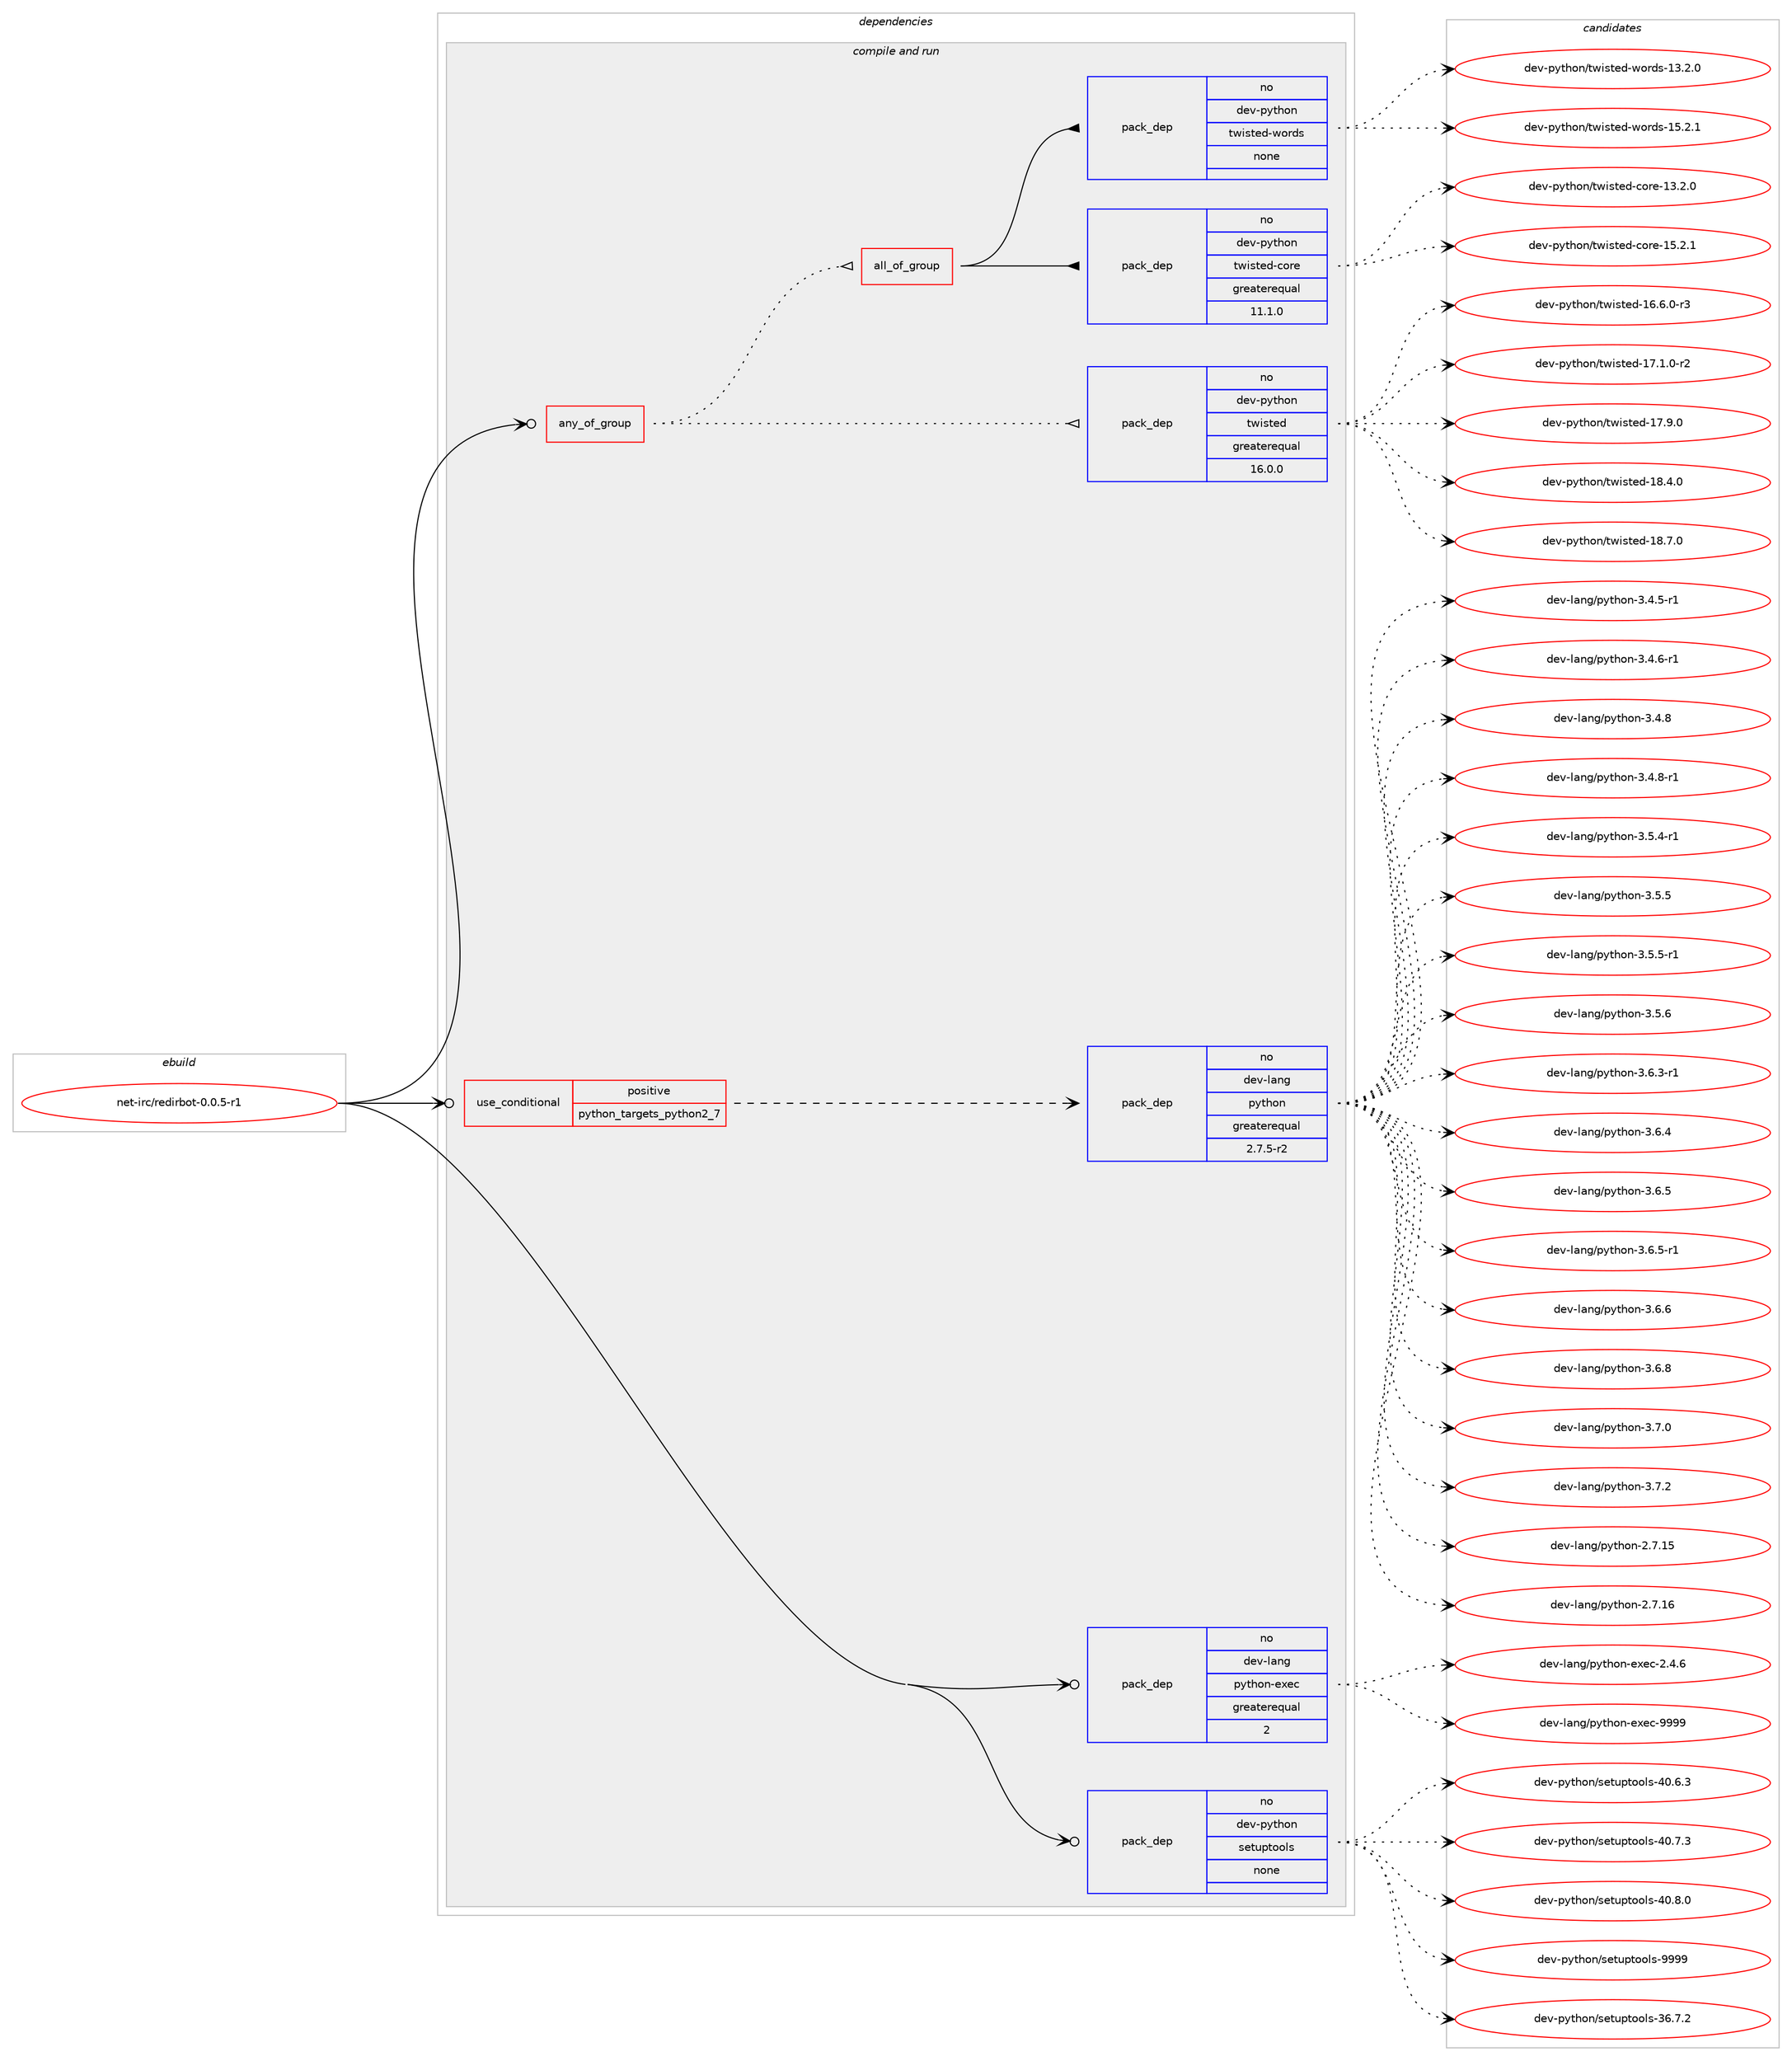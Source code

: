 digraph prolog {

# *************
# Graph options
# *************

newrank=true;
concentrate=true;
compound=true;
graph [rankdir=LR,fontname=Helvetica,fontsize=10,ranksep=1.5];#, ranksep=2.5, nodesep=0.2];
edge  [arrowhead=vee];
node  [fontname=Helvetica,fontsize=10];

# **********
# The ebuild
# **********

subgraph cluster_leftcol {
color=gray;
rank=same;
label=<<i>ebuild</i>>;
id [label="net-irc/redirbot-0.0.5-r1", color=red, width=4, href="../net-irc/redirbot-0.0.5-r1.svg"];
}

# ****************
# The dependencies
# ****************

subgraph cluster_midcol {
color=gray;
label=<<i>dependencies</i>>;
subgraph cluster_compile {
fillcolor="#eeeeee";
style=filled;
label=<<i>compile</i>>;
}
subgraph cluster_compileandrun {
fillcolor="#eeeeee";
style=filled;
label=<<i>compile and run</i>>;
subgraph any26073 {
dependency1657590 [label=<<TABLE BORDER="0" CELLBORDER="1" CELLSPACING="0" CELLPADDING="4"><TR><TD CELLPADDING="10">any_of_group</TD></TR></TABLE>>, shape=none, color=red];subgraph pack1185052 {
dependency1657591 [label=<<TABLE BORDER="0" CELLBORDER="1" CELLSPACING="0" CELLPADDING="4" WIDTH="220"><TR><TD ROWSPAN="6" CELLPADDING="30">pack_dep</TD></TR><TR><TD WIDTH="110">no</TD></TR><TR><TD>dev-python</TD></TR><TR><TD>twisted</TD></TR><TR><TD>greaterequal</TD></TR><TR><TD>16.0.0</TD></TR></TABLE>>, shape=none, color=blue];
}
dependency1657590:e -> dependency1657591:w [weight=20,style="dotted",arrowhead="oinv"];
subgraph all790 {
dependency1657592 [label=<<TABLE BORDER="0" CELLBORDER="1" CELLSPACING="0" CELLPADDING="4"><TR><TD CELLPADDING="10">all_of_group</TD></TR></TABLE>>, shape=none, color=red];subgraph pack1185053 {
dependency1657593 [label=<<TABLE BORDER="0" CELLBORDER="1" CELLSPACING="0" CELLPADDING="4" WIDTH="220"><TR><TD ROWSPAN="6" CELLPADDING="30">pack_dep</TD></TR><TR><TD WIDTH="110">no</TD></TR><TR><TD>dev-python</TD></TR><TR><TD>twisted-core</TD></TR><TR><TD>greaterequal</TD></TR><TR><TD>11.1.0</TD></TR></TABLE>>, shape=none, color=blue];
}
dependency1657592:e -> dependency1657593:w [weight=20,style="solid",arrowhead="inv"];
subgraph pack1185054 {
dependency1657594 [label=<<TABLE BORDER="0" CELLBORDER="1" CELLSPACING="0" CELLPADDING="4" WIDTH="220"><TR><TD ROWSPAN="6" CELLPADDING="30">pack_dep</TD></TR><TR><TD WIDTH="110">no</TD></TR><TR><TD>dev-python</TD></TR><TR><TD>twisted-words</TD></TR><TR><TD>none</TD></TR><TR><TD></TD></TR></TABLE>>, shape=none, color=blue];
}
dependency1657592:e -> dependency1657594:w [weight=20,style="solid",arrowhead="inv"];
}
dependency1657590:e -> dependency1657592:w [weight=20,style="dotted",arrowhead="oinv"];
}
id:e -> dependency1657590:w [weight=20,style="solid",arrowhead="odotvee"];
subgraph cond445678 {
dependency1657595 [label=<<TABLE BORDER="0" CELLBORDER="1" CELLSPACING="0" CELLPADDING="4"><TR><TD ROWSPAN="3" CELLPADDING="10">use_conditional</TD></TR><TR><TD>positive</TD></TR><TR><TD>python_targets_python2_7</TD></TR></TABLE>>, shape=none, color=red];
subgraph pack1185055 {
dependency1657596 [label=<<TABLE BORDER="0" CELLBORDER="1" CELLSPACING="0" CELLPADDING="4" WIDTH="220"><TR><TD ROWSPAN="6" CELLPADDING="30">pack_dep</TD></TR><TR><TD WIDTH="110">no</TD></TR><TR><TD>dev-lang</TD></TR><TR><TD>python</TD></TR><TR><TD>greaterequal</TD></TR><TR><TD>2.7.5-r2</TD></TR></TABLE>>, shape=none, color=blue];
}
dependency1657595:e -> dependency1657596:w [weight=20,style="dashed",arrowhead="vee"];
}
id:e -> dependency1657595:w [weight=20,style="solid",arrowhead="odotvee"];
subgraph pack1185056 {
dependency1657597 [label=<<TABLE BORDER="0" CELLBORDER="1" CELLSPACING="0" CELLPADDING="4" WIDTH="220"><TR><TD ROWSPAN="6" CELLPADDING="30">pack_dep</TD></TR><TR><TD WIDTH="110">no</TD></TR><TR><TD>dev-lang</TD></TR><TR><TD>python-exec</TD></TR><TR><TD>greaterequal</TD></TR><TR><TD>2</TD></TR></TABLE>>, shape=none, color=blue];
}
id:e -> dependency1657597:w [weight=20,style="solid",arrowhead="odotvee"];
subgraph pack1185057 {
dependency1657598 [label=<<TABLE BORDER="0" CELLBORDER="1" CELLSPACING="0" CELLPADDING="4" WIDTH="220"><TR><TD ROWSPAN="6" CELLPADDING="30">pack_dep</TD></TR><TR><TD WIDTH="110">no</TD></TR><TR><TD>dev-python</TD></TR><TR><TD>setuptools</TD></TR><TR><TD>none</TD></TR><TR><TD></TD></TR></TABLE>>, shape=none, color=blue];
}
id:e -> dependency1657598:w [weight=20,style="solid",arrowhead="odotvee"];
}
subgraph cluster_run {
fillcolor="#eeeeee";
style=filled;
label=<<i>run</i>>;
}
}

# **************
# The candidates
# **************

subgraph cluster_choices {
rank=same;
color=gray;
label=<<i>candidates</i>>;

subgraph choice1185052 {
color=black;
nodesep=1;
choice1001011184511212111610411111047116119105115116101100454954465446484511451 [label="dev-python/twisted-16.6.0-r3", color=red, width=4,href="../dev-python/twisted-16.6.0-r3.svg"];
choice1001011184511212111610411111047116119105115116101100454955464946484511450 [label="dev-python/twisted-17.1.0-r2", color=red, width=4,href="../dev-python/twisted-17.1.0-r2.svg"];
choice100101118451121211161041111104711611910511511610110045495546574648 [label="dev-python/twisted-17.9.0", color=red, width=4,href="../dev-python/twisted-17.9.0.svg"];
choice100101118451121211161041111104711611910511511610110045495646524648 [label="dev-python/twisted-18.4.0", color=red, width=4,href="../dev-python/twisted-18.4.0.svg"];
choice100101118451121211161041111104711611910511511610110045495646554648 [label="dev-python/twisted-18.7.0", color=red, width=4,href="../dev-python/twisted-18.7.0.svg"];
dependency1657591:e -> choice1001011184511212111610411111047116119105115116101100454954465446484511451:w [style=dotted,weight="100"];
dependency1657591:e -> choice1001011184511212111610411111047116119105115116101100454955464946484511450:w [style=dotted,weight="100"];
dependency1657591:e -> choice100101118451121211161041111104711611910511511610110045495546574648:w [style=dotted,weight="100"];
dependency1657591:e -> choice100101118451121211161041111104711611910511511610110045495646524648:w [style=dotted,weight="100"];
dependency1657591:e -> choice100101118451121211161041111104711611910511511610110045495646554648:w [style=dotted,weight="100"];
}
subgraph choice1185053 {
color=black;
nodesep=1;
choice1001011184511212111610411111047116119105115116101100459911111410145495146504648 [label="dev-python/twisted-core-13.2.0", color=red, width=4,href="../dev-python/twisted-core-13.2.0.svg"];
choice1001011184511212111610411111047116119105115116101100459911111410145495346504649 [label="dev-python/twisted-core-15.2.1", color=red, width=4,href="../dev-python/twisted-core-15.2.1.svg"];
dependency1657593:e -> choice1001011184511212111610411111047116119105115116101100459911111410145495146504648:w [style=dotted,weight="100"];
dependency1657593:e -> choice1001011184511212111610411111047116119105115116101100459911111410145495346504649:w [style=dotted,weight="100"];
}
subgraph choice1185054 {
color=black;
nodesep=1;
choice10010111845112121116104111110471161191051151161011004511911111410011545495146504648 [label="dev-python/twisted-words-13.2.0", color=red, width=4,href="../dev-python/twisted-words-13.2.0.svg"];
choice10010111845112121116104111110471161191051151161011004511911111410011545495346504649 [label="dev-python/twisted-words-15.2.1", color=red, width=4,href="../dev-python/twisted-words-15.2.1.svg"];
dependency1657594:e -> choice10010111845112121116104111110471161191051151161011004511911111410011545495146504648:w [style=dotted,weight="100"];
dependency1657594:e -> choice10010111845112121116104111110471161191051151161011004511911111410011545495346504649:w [style=dotted,weight="100"];
}
subgraph choice1185055 {
color=black;
nodesep=1;
choice10010111845108971101034711212111610411111045504655464953 [label="dev-lang/python-2.7.15", color=red, width=4,href="../dev-lang/python-2.7.15.svg"];
choice10010111845108971101034711212111610411111045504655464954 [label="dev-lang/python-2.7.16", color=red, width=4,href="../dev-lang/python-2.7.16.svg"];
choice1001011184510897110103471121211161041111104551465246534511449 [label="dev-lang/python-3.4.5-r1", color=red, width=4,href="../dev-lang/python-3.4.5-r1.svg"];
choice1001011184510897110103471121211161041111104551465246544511449 [label="dev-lang/python-3.4.6-r1", color=red, width=4,href="../dev-lang/python-3.4.6-r1.svg"];
choice100101118451089711010347112121116104111110455146524656 [label="dev-lang/python-3.4.8", color=red, width=4,href="../dev-lang/python-3.4.8.svg"];
choice1001011184510897110103471121211161041111104551465246564511449 [label="dev-lang/python-3.4.8-r1", color=red, width=4,href="../dev-lang/python-3.4.8-r1.svg"];
choice1001011184510897110103471121211161041111104551465346524511449 [label="dev-lang/python-3.5.4-r1", color=red, width=4,href="../dev-lang/python-3.5.4-r1.svg"];
choice100101118451089711010347112121116104111110455146534653 [label="dev-lang/python-3.5.5", color=red, width=4,href="../dev-lang/python-3.5.5.svg"];
choice1001011184510897110103471121211161041111104551465346534511449 [label="dev-lang/python-3.5.5-r1", color=red, width=4,href="../dev-lang/python-3.5.5-r1.svg"];
choice100101118451089711010347112121116104111110455146534654 [label="dev-lang/python-3.5.6", color=red, width=4,href="../dev-lang/python-3.5.6.svg"];
choice1001011184510897110103471121211161041111104551465446514511449 [label="dev-lang/python-3.6.3-r1", color=red, width=4,href="../dev-lang/python-3.6.3-r1.svg"];
choice100101118451089711010347112121116104111110455146544652 [label="dev-lang/python-3.6.4", color=red, width=4,href="../dev-lang/python-3.6.4.svg"];
choice100101118451089711010347112121116104111110455146544653 [label="dev-lang/python-3.6.5", color=red, width=4,href="../dev-lang/python-3.6.5.svg"];
choice1001011184510897110103471121211161041111104551465446534511449 [label="dev-lang/python-3.6.5-r1", color=red, width=4,href="../dev-lang/python-3.6.5-r1.svg"];
choice100101118451089711010347112121116104111110455146544654 [label="dev-lang/python-3.6.6", color=red, width=4,href="../dev-lang/python-3.6.6.svg"];
choice100101118451089711010347112121116104111110455146544656 [label="dev-lang/python-3.6.8", color=red, width=4,href="../dev-lang/python-3.6.8.svg"];
choice100101118451089711010347112121116104111110455146554648 [label="dev-lang/python-3.7.0", color=red, width=4,href="../dev-lang/python-3.7.0.svg"];
choice100101118451089711010347112121116104111110455146554650 [label="dev-lang/python-3.7.2", color=red, width=4,href="../dev-lang/python-3.7.2.svg"];
dependency1657596:e -> choice10010111845108971101034711212111610411111045504655464953:w [style=dotted,weight="100"];
dependency1657596:e -> choice10010111845108971101034711212111610411111045504655464954:w [style=dotted,weight="100"];
dependency1657596:e -> choice1001011184510897110103471121211161041111104551465246534511449:w [style=dotted,weight="100"];
dependency1657596:e -> choice1001011184510897110103471121211161041111104551465246544511449:w [style=dotted,weight="100"];
dependency1657596:e -> choice100101118451089711010347112121116104111110455146524656:w [style=dotted,weight="100"];
dependency1657596:e -> choice1001011184510897110103471121211161041111104551465246564511449:w [style=dotted,weight="100"];
dependency1657596:e -> choice1001011184510897110103471121211161041111104551465346524511449:w [style=dotted,weight="100"];
dependency1657596:e -> choice100101118451089711010347112121116104111110455146534653:w [style=dotted,weight="100"];
dependency1657596:e -> choice1001011184510897110103471121211161041111104551465346534511449:w [style=dotted,weight="100"];
dependency1657596:e -> choice100101118451089711010347112121116104111110455146534654:w [style=dotted,weight="100"];
dependency1657596:e -> choice1001011184510897110103471121211161041111104551465446514511449:w [style=dotted,weight="100"];
dependency1657596:e -> choice100101118451089711010347112121116104111110455146544652:w [style=dotted,weight="100"];
dependency1657596:e -> choice100101118451089711010347112121116104111110455146544653:w [style=dotted,weight="100"];
dependency1657596:e -> choice1001011184510897110103471121211161041111104551465446534511449:w [style=dotted,weight="100"];
dependency1657596:e -> choice100101118451089711010347112121116104111110455146544654:w [style=dotted,weight="100"];
dependency1657596:e -> choice100101118451089711010347112121116104111110455146544656:w [style=dotted,weight="100"];
dependency1657596:e -> choice100101118451089711010347112121116104111110455146554648:w [style=dotted,weight="100"];
dependency1657596:e -> choice100101118451089711010347112121116104111110455146554650:w [style=dotted,weight="100"];
}
subgraph choice1185056 {
color=black;
nodesep=1;
choice1001011184510897110103471121211161041111104510112010199455046524654 [label="dev-lang/python-exec-2.4.6", color=red, width=4,href="../dev-lang/python-exec-2.4.6.svg"];
choice10010111845108971101034711212111610411111045101120101994557575757 [label="dev-lang/python-exec-9999", color=red, width=4,href="../dev-lang/python-exec-9999.svg"];
dependency1657597:e -> choice1001011184510897110103471121211161041111104510112010199455046524654:w [style=dotted,weight="100"];
dependency1657597:e -> choice10010111845108971101034711212111610411111045101120101994557575757:w [style=dotted,weight="100"];
}
subgraph choice1185057 {
color=black;
nodesep=1;
choice100101118451121211161041111104711510111611711211611111110811545515446554650 [label="dev-python/setuptools-36.7.2", color=red, width=4,href="../dev-python/setuptools-36.7.2.svg"];
choice100101118451121211161041111104711510111611711211611111110811545524846544651 [label="dev-python/setuptools-40.6.3", color=red, width=4,href="../dev-python/setuptools-40.6.3.svg"];
choice100101118451121211161041111104711510111611711211611111110811545524846554651 [label="dev-python/setuptools-40.7.3", color=red, width=4,href="../dev-python/setuptools-40.7.3.svg"];
choice100101118451121211161041111104711510111611711211611111110811545524846564648 [label="dev-python/setuptools-40.8.0", color=red, width=4,href="../dev-python/setuptools-40.8.0.svg"];
choice10010111845112121116104111110471151011161171121161111111081154557575757 [label="dev-python/setuptools-9999", color=red, width=4,href="../dev-python/setuptools-9999.svg"];
dependency1657598:e -> choice100101118451121211161041111104711510111611711211611111110811545515446554650:w [style=dotted,weight="100"];
dependency1657598:e -> choice100101118451121211161041111104711510111611711211611111110811545524846544651:w [style=dotted,weight="100"];
dependency1657598:e -> choice100101118451121211161041111104711510111611711211611111110811545524846554651:w [style=dotted,weight="100"];
dependency1657598:e -> choice100101118451121211161041111104711510111611711211611111110811545524846564648:w [style=dotted,weight="100"];
dependency1657598:e -> choice10010111845112121116104111110471151011161171121161111111081154557575757:w [style=dotted,weight="100"];
}
}

}
